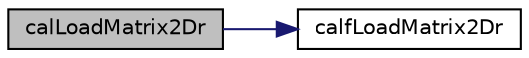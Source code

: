digraph "calLoadMatrix2Dr"
{
  edge [fontname="Helvetica",fontsize="10",labelfontname="Helvetica",labelfontsize="10"];
  node [fontname="Helvetica",fontsize="10",shape=record];
  rankdir="LR";
  Node1 [label="calLoadMatrix2Dr",height=0.2,width=0.4,color="black", fillcolor="grey75", style="filled" fontcolor="black"];
  Node1 -> Node2 [color="midnightblue",fontsize="10",style="solid",fontname="Helvetica"];
  Node2 [label="calfLoadMatrix2Dr",height=0.2,width=0.4,color="black", fillcolor="white", style="filled",URL="$cal2_d_buffer_i_o_8c.html#a884c083537de803334d2fd50ff2f72c2",tooltip="Loads a real (floating point) matrix from file. "];
}
